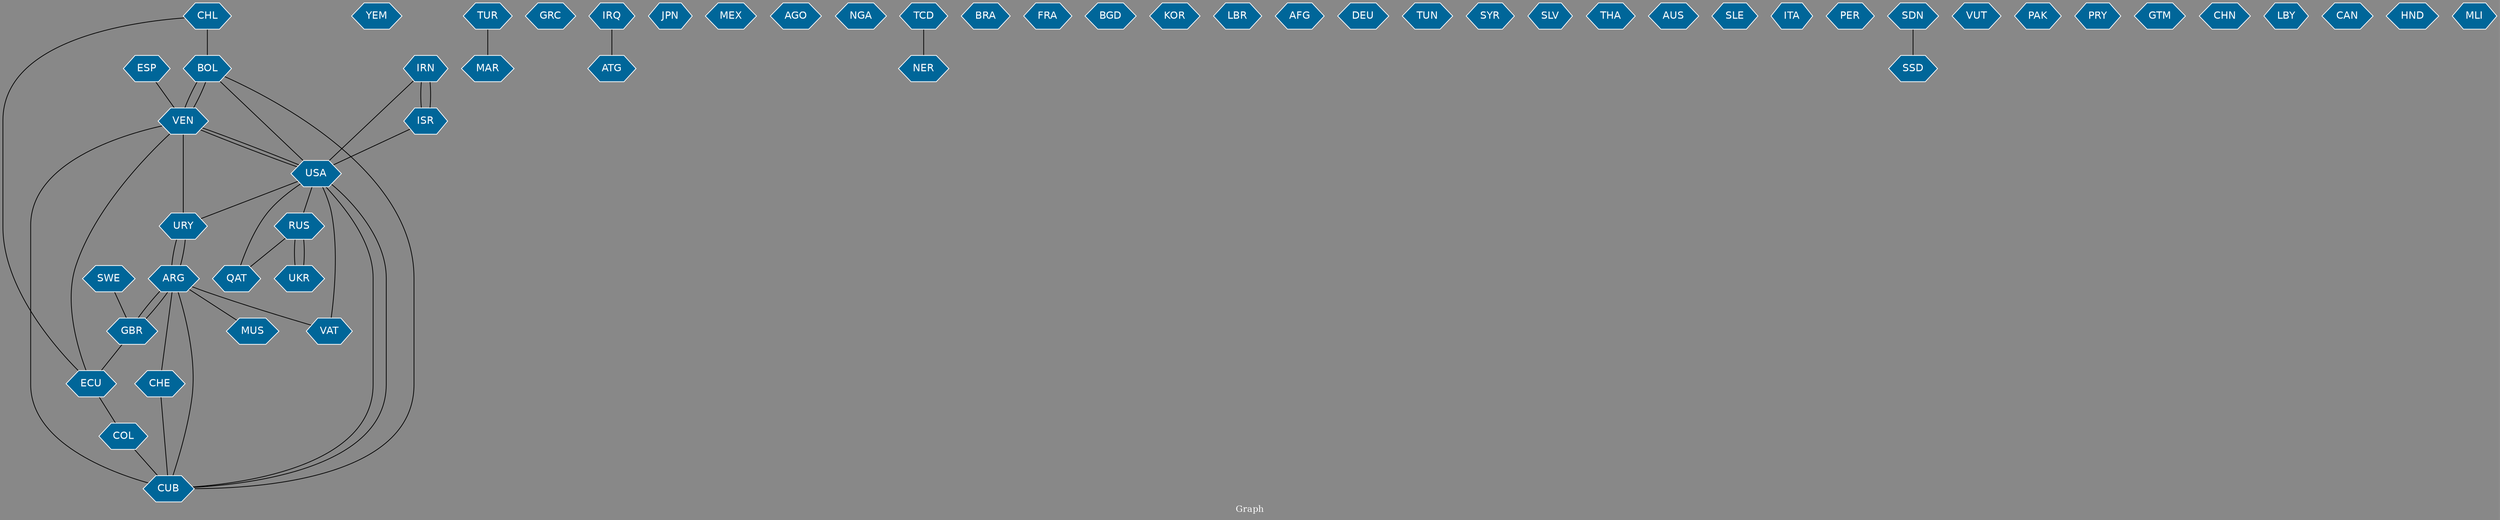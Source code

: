 // Countries together in item graph
graph {
	graph [bgcolor="#888888" fontcolor=white fontsize=12 label="Graph" outputorder=edgesfirst overlap=prism]
	node [color=white fillcolor="#006699" fontcolor=white fontname=Helvetica shape=hexagon style=filled]
	edge [arrowhead=open color=black fontcolor=white fontname=Courier fontsize=12]
		CHL [label=CHL]
		ARG [label=ARG]
		YEM [label=YEM]
		TUR [label=TUR]
		GRC [label=GRC]
		IRQ [label=IRQ]
		VEN [label=VEN]
		JPN [label=JPN]
		GBR [label=GBR]
		ECU [label=ECU]
		MEX [label=MEX]
		USA [label=USA]
		VAT [label=VAT]
		AGO [label=AGO]
		RUS [label=RUS]
		CUB [label=CUB]
		NGA [label=NGA]
		UKR [label=UKR]
		TCD [label=TCD]
		NER [label=NER]
		BRA [label=BRA]
		FRA [label=FRA]
		CHE [label=CHE]
		URY [label=URY]
		COL [label=COL]
		BGD [label=BGD]
		KOR [label=KOR]
		LBR [label=LBR]
		AFG [label=AFG]
		BOL [label=BOL]
		IRN [label=IRN]
		ISR [label=ISR]
		DEU [label=DEU]
		TUN [label=TUN]
		SYR [label=SYR]
		SLV [label=SLV]
		THA [label=THA]
		AUS [label=AUS]
		MUS [label=MUS]
		SLE [label=SLE]
		MAR [label=MAR]
		ESP [label=ESP]
		SWE [label=SWE]
		ITA [label=ITA]
		PER [label=PER]
		QAT [label=QAT]
		SDN [label=SDN]
		SSD [label=SSD]
		VUT [label=VUT]
		PAK [label=PAK]
		ATG [label=ATG]
		PRY [label=PRY]
		GTM [label=GTM]
		CHN [label=CHN]
		LBY [label=LBY]
		CAN [label=CAN]
		HND [label=HND]
		MLI [label=MLI]
			ARG -- CHE [weight=1]
			ECU -- CHL [weight=1]
			VEN -- USA [weight=1]
			COL -- CUB [weight=2]
			USA -- VAT [weight=2]
			ECU -- COL [weight=1]
			ARG -- MUS [weight=1]
			TUR -- MAR [weight=1]
			VEN -- BOL [weight=1]
			SWE -- GBR [weight=1]
			BOL -- VEN [weight=1]
			ECU -- VEN [weight=1]
			ESP -- VEN [weight=1]
			TCD -- NER [weight=1]
			ARG -- GBR [weight=1]
			UKR -- RUS [weight=2]
			ARG -- VAT [weight=1]
			IRQ -- ATG [weight=2]
			ISR -- IRN [weight=1]
			USA -- CUB [weight=1]
			RUS -- UKR [weight=3]
			IRN -- ISR [weight=3]
			ARG -- CUB [weight=1]
			CHE -- CUB [weight=1]
			IRN -- USA [weight=2]
			CUB -- USA [weight=1]
			GBR -- ECU [weight=1]
			ISR -- USA [weight=1]
			SDN -- SSD [weight=1]
			CUB -- BOL [weight=1]
			CHL -- BOL [weight=2]
			USA -- URY [weight=1]
			USA -- QAT [weight=1]
			ARG -- URY [weight=1]
			USA -- RUS [weight=1]
			USA -- BOL [weight=1]
			URY -- ARG [weight=1]
			GBR -- ARG [weight=1]
			RUS -- QAT [weight=1]
			URY -- VEN [weight=2]
			CUB -- VEN [weight=2]
			USA -- VEN [weight=2]
}